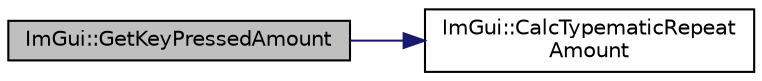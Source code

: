 digraph "ImGui::GetKeyPressedAmount"
{
 // LATEX_PDF_SIZE
  edge [fontname="Helvetica",fontsize="10",labelfontname="Helvetica",labelfontsize="10"];
  node [fontname="Helvetica",fontsize="10",shape=record];
  rankdir="LR";
  Node1 [label="ImGui::GetKeyPressedAmount",height=0.2,width=0.4,color="black", fillcolor="grey75", style="filled", fontcolor="black",tooltip=" "];
  Node1 -> Node2 [color="midnightblue",fontsize="10",style="solid"];
  Node2 [label="ImGui::CalcTypematicRepeat\lAmount",height=0.2,width=0.4,color="black", fillcolor="white", style="filled",URL="$namespace_im_gui.html#ab9804506fa0fe8823f63eadb3043916f",tooltip=" "];
}
